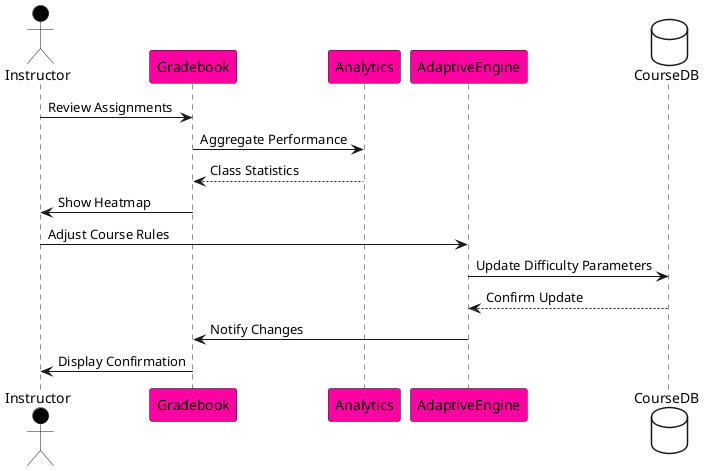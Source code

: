 @startuml Instructor_Feedback_Sequence
skinparam BackgroundColor #FFFFFF
actor Instructor #Black
participant Gradebook #FF00A2
participant Analytics #FF00A2
participant AdaptiveEngine #FF00A2
database CourseDB #White

Instructor -> Gradebook: Review Assignments
Gradebook -> Analytics: Aggregate Performance
Analytics --> Gradebook: Class Statistics
Gradebook -> Instructor: Show Heatmap
Instructor -> AdaptiveEngine: Adjust Course Rules
AdaptiveEngine -> CourseDB: Update Difficulty Parameters
CourseDB --> AdaptiveEngine: Confirm Update
AdaptiveEngine -> Gradebook: Notify Changes
Gradebook -> Instructor: Display Confirmation
@enduml